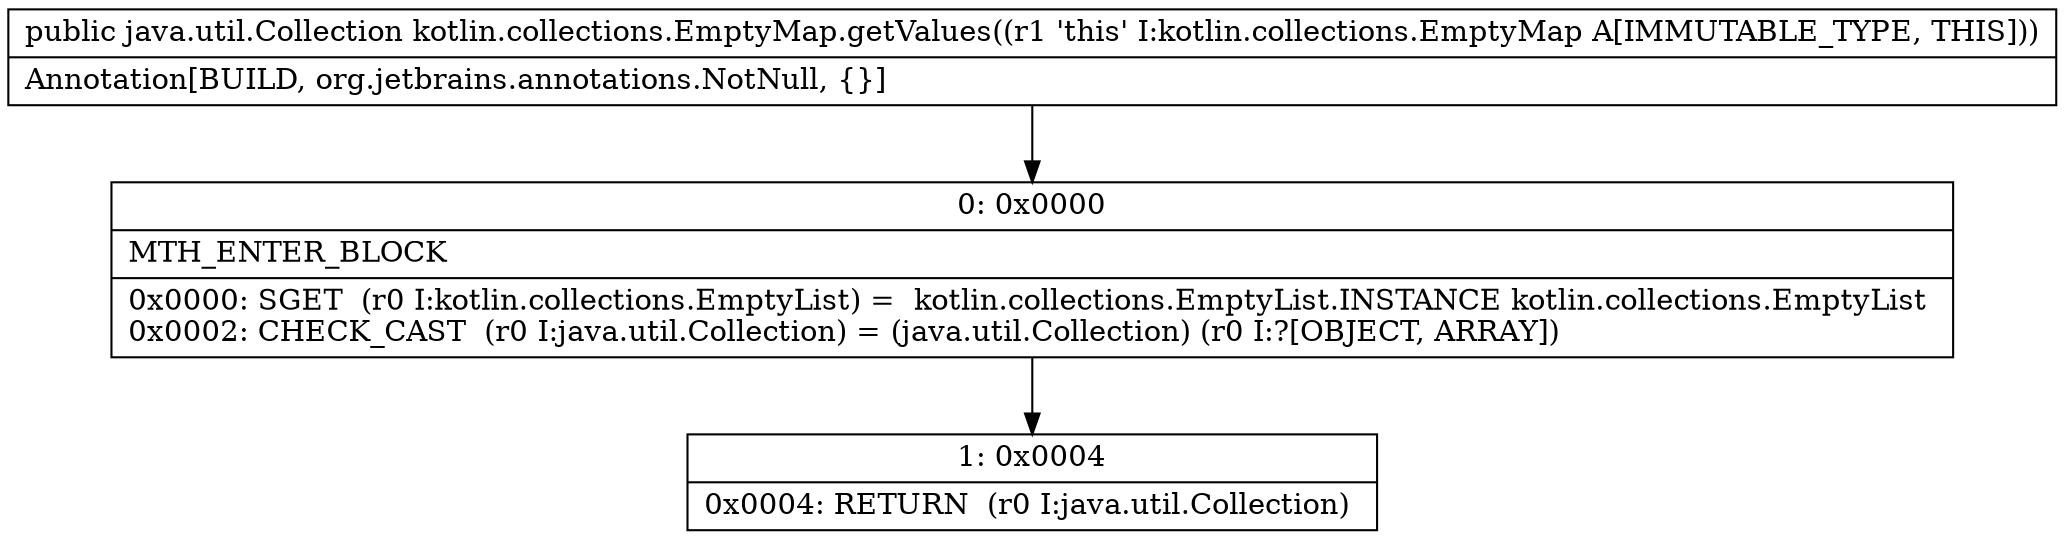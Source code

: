 digraph "CFG forkotlin.collections.EmptyMap.getValues()Ljava\/util\/Collection;" {
Node_0 [shape=record,label="{0\:\ 0x0000|MTH_ENTER_BLOCK\l|0x0000: SGET  (r0 I:kotlin.collections.EmptyList) =  kotlin.collections.EmptyList.INSTANCE kotlin.collections.EmptyList \l0x0002: CHECK_CAST  (r0 I:java.util.Collection) = (java.util.Collection) (r0 I:?[OBJECT, ARRAY]) \l}"];
Node_1 [shape=record,label="{1\:\ 0x0004|0x0004: RETURN  (r0 I:java.util.Collection) \l}"];
MethodNode[shape=record,label="{public java.util.Collection kotlin.collections.EmptyMap.getValues((r1 'this' I:kotlin.collections.EmptyMap A[IMMUTABLE_TYPE, THIS]))  | Annotation[BUILD, org.jetbrains.annotations.NotNull, \{\}]\l}"];
MethodNode -> Node_0;
Node_0 -> Node_1;
}

